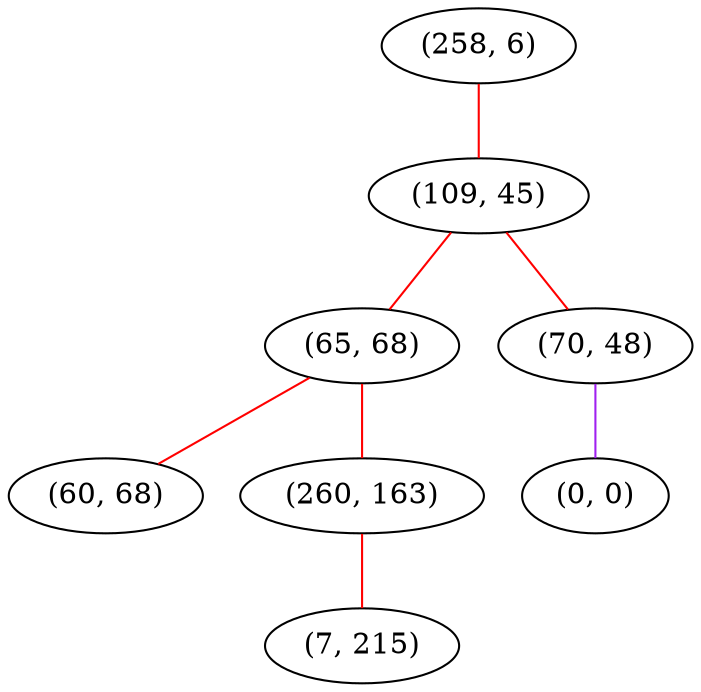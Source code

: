 graph "" {
"(258, 6)";
"(109, 45)";
"(65, 68)";
"(70, 48)";
"(60, 68)";
"(260, 163)";
"(0, 0)";
"(7, 215)";
"(258, 6)" -- "(109, 45)"  [color=red, key=0, weight=1];
"(109, 45)" -- "(70, 48)"  [color=red, key=0, weight=1];
"(109, 45)" -- "(65, 68)"  [color=red, key=0, weight=1];
"(65, 68)" -- "(60, 68)"  [color=red, key=0, weight=1];
"(65, 68)" -- "(260, 163)"  [color=red, key=0, weight=1];
"(70, 48)" -- "(0, 0)"  [color=purple, key=0, weight=4];
"(260, 163)" -- "(7, 215)"  [color=red, key=0, weight=1];
}
